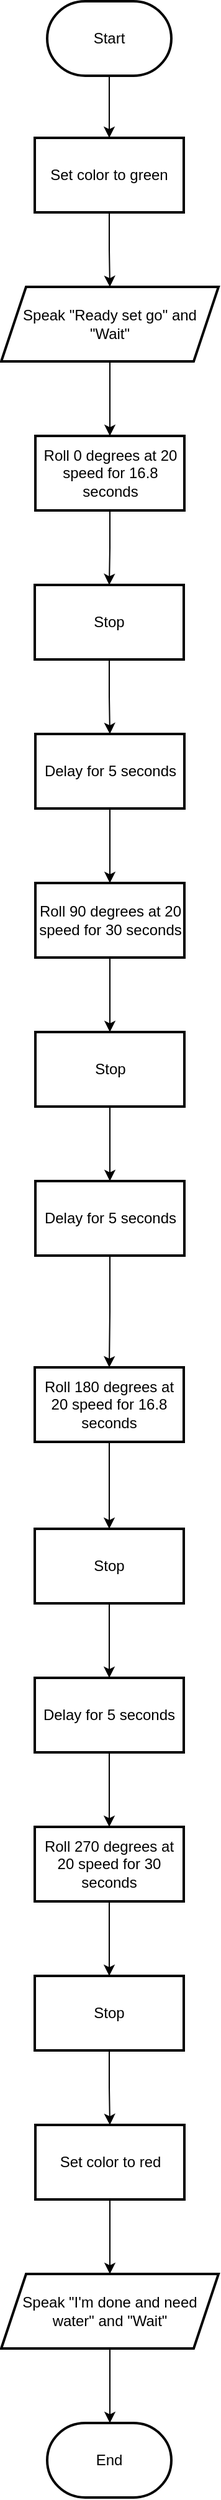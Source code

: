 <mxfile version="21.0.8" type="device"><diagram id="fmjMVY7VgBpSumpqgDxa" name="Page-1"><mxGraphModel dx="1050" dy="573" grid="1" gridSize="10" guides="1" tooltips="1" connect="1" arrows="1" fold="1" page="1" pageScale="1" pageWidth="850" pageHeight="1100" math="0" shadow="0"><root><mxCell id="0"/><mxCell id="1" parent="0"/><mxCell id="s5jJyPrbs8trLdqrm2fD-3" value="" style="edgeStyle=orthogonalEdgeStyle;rounded=0;orthogonalLoop=1;jettySize=auto;html=1;" parent="1" source="s5jJyPrbs8trLdqrm2fD-1" target="s5jJyPrbs8trLdqrm2fD-2" edge="1"><mxGeometry relative="1" as="geometry"/></mxCell><mxCell id="s5jJyPrbs8trLdqrm2fD-1" value="Start" style="strokeWidth=2;html=1;shape=mxgraph.flowchart.terminator;whiteSpace=wrap;" parent="1" vertex="1"><mxGeometry x="375" y="10" width="100" height="60" as="geometry"/></mxCell><mxCell id="Abzy8yZ6vLWEBDjwO64O-2" value="" style="edgeStyle=orthogonalEdgeStyle;rounded=0;orthogonalLoop=1;jettySize=auto;html=1;" edge="1" parent="1" source="s5jJyPrbs8trLdqrm2fD-2" target="Abzy8yZ6vLWEBDjwO64O-1"><mxGeometry relative="1" as="geometry"/></mxCell><mxCell id="s5jJyPrbs8trLdqrm2fD-2" value="Set color to green" style="whiteSpace=wrap;html=1;strokeWidth=2;" parent="1" vertex="1"><mxGeometry x="365" y="120" width="120" height="60" as="geometry"/></mxCell><mxCell id="Abzy8yZ6vLWEBDjwO64O-4" value="" style="edgeStyle=orthogonalEdgeStyle;rounded=0;orthogonalLoop=1;jettySize=auto;html=1;" edge="1" parent="1" source="Abzy8yZ6vLWEBDjwO64O-1" target="Abzy8yZ6vLWEBDjwO64O-3"><mxGeometry relative="1" as="geometry"/></mxCell><mxCell id="Abzy8yZ6vLWEBDjwO64O-1" value="Speak &quot;Ready set go&quot; and &quot;Wait&quot;" style="shape=parallelogram;perimeter=parallelogramPerimeter;whiteSpace=wrap;html=1;fixedSize=1;strokeWidth=2;" vertex="1" parent="1"><mxGeometry x="338" y="240" width="175" height="60" as="geometry"/></mxCell><mxCell id="Abzy8yZ6vLWEBDjwO64O-6" value="" style="edgeStyle=orthogonalEdgeStyle;rounded=0;orthogonalLoop=1;jettySize=auto;html=1;" edge="1" parent="1" source="Abzy8yZ6vLWEBDjwO64O-3" target="Abzy8yZ6vLWEBDjwO64O-5"><mxGeometry relative="1" as="geometry"/></mxCell><mxCell id="Abzy8yZ6vLWEBDjwO64O-3" value="Roll 0 degrees at 20 speed for 16.8 seconds" style="whiteSpace=wrap;html=1;strokeWidth=2;" vertex="1" parent="1"><mxGeometry x="365.5" y="360" width="120" height="60" as="geometry"/></mxCell><mxCell id="Abzy8yZ6vLWEBDjwO64O-8" value="" style="edgeStyle=orthogonalEdgeStyle;rounded=0;orthogonalLoop=1;jettySize=auto;html=1;" edge="1" parent="1" source="Abzy8yZ6vLWEBDjwO64O-5" target="Abzy8yZ6vLWEBDjwO64O-7"><mxGeometry relative="1" as="geometry"/></mxCell><mxCell id="Abzy8yZ6vLWEBDjwO64O-5" value="Stop" style="whiteSpace=wrap;html=1;strokeWidth=2;" vertex="1" parent="1"><mxGeometry x="365" y="480" width="120" height="60" as="geometry"/></mxCell><mxCell id="Abzy8yZ6vLWEBDjwO64O-10" value="" style="edgeStyle=orthogonalEdgeStyle;rounded=0;orthogonalLoop=1;jettySize=auto;html=1;" edge="1" parent="1" source="Abzy8yZ6vLWEBDjwO64O-7" target="Abzy8yZ6vLWEBDjwO64O-9"><mxGeometry relative="1" as="geometry"/></mxCell><mxCell id="Abzy8yZ6vLWEBDjwO64O-7" value="Delay for 5 seconds" style="whiteSpace=wrap;html=1;strokeWidth=2;" vertex="1" parent="1"><mxGeometry x="365.5" y="600" width="120" height="60" as="geometry"/></mxCell><mxCell id="Abzy8yZ6vLWEBDjwO64O-12" value="" style="edgeStyle=orthogonalEdgeStyle;rounded=0;orthogonalLoop=1;jettySize=auto;html=1;" edge="1" parent="1" source="Abzy8yZ6vLWEBDjwO64O-9" target="Abzy8yZ6vLWEBDjwO64O-11"><mxGeometry relative="1" as="geometry"/></mxCell><mxCell id="Abzy8yZ6vLWEBDjwO64O-9" value="Roll 90 degrees at 20 speed for 30 seconds" style="whiteSpace=wrap;html=1;strokeWidth=2;" vertex="1" parent="1"><mxGeometry x="365.5" y="720" width="120" height="60" as="geometry"/></mxCell><mxCell id="Abzy8yZ6vLWEBDjwO64O-14" value="" style="edgeStyle=orthogonalEdgeStyle;rounded=0;orthogonalLoop=1;jettySize=auto;html=1;" edge="1" parent="1" source="Abzy8yZ6vLWEBDjwO64O-11" target="Abzy8yZ6vLWEBDjwO64O-13"><mxGeometry relative="1" as="geometry"/></mxCell><mxCell id="Abzy8yZ6vLWEBDjwO64O-11" value="Stop" style="whiteSpace=wrap;html=1;strokeWidth=2;" vertex="1" parent="1"><mxGeometry x="365.5" y="840" width="120" height="60" as="geometry"/></mxCell><mxCell id="Abzy8yZ6vLWEBDjwO64O-16" value="" style="edgeStyle=orthogonalEdgeStyle;rounded=0;orthogonalLoop=1;jettySize=auto;html=1;" edge="1" parent="1" source="Abzy8yZ6vLWEBDjwO64O-13" target="Abzy8yZ6vLWEBDjwO64O-15"><mxGeometry relative="1" as="geometry"/></mxCell><mxCell id="Abzy8yZ6vLWEBDjwO64O-13" value="Delay for 5 seconds" style="whiteSpace=wrap;html=1;strokeWidth=2;" vertex="1" parent="1"><mxGeometry x="365.5" y="960" width="120" height="60" as="geometry"/></mxCell><mxCell id="Abzy8yZ6vLWEBDjwO64O-18" value="" style="edgeStyle=orthogonalEdgeStyle;rounded=0;orthogonalLoop=1;jettySize=auto;html=1;" edge="1" parent="1" source="Abzy8yZ6vLWEBDjwO64O-15" target="Abzy8yZ6vLWEBDjwO64O-17"><mxGeometry relative="1" as="geometry"/></mxCell><mxCell id="Abzy8yZ6vLWEBDjwO64O-15" value="Roll 180 degrees at 20 speed for 16.8 seconds" style="whiteSpace=wrap;html=1;strokeWidth=2;" vertex="1" parent="1"><mxGeometry x="365" y="1110" width="120" height="60" as="geometry"/></mxCell><mxCell id="Abzy8yZ6vLWEBDjwO64O-20" value="" style="edgeStyle=orthogonalEdgeStyle;rounded=0;orthogonalLoop=1;jettySize=auto;html=1;" edge="1" parent="1" source="Abzy8yZ6vLWEBDjwO64O-17" target="Abzy8yZ6vLWEBDjwO64O-19"><mxGeometry relative="1" as="geometry"/></mxCell><mxCell id="Abzy8yZ6vLWEBDjwO64O-17" value="Stop" style="whiteSpace=wrap;html=1;strokeWidth=2;" vertex="1" parent="1"><mxGeometry x="365" y="1240" width="120" height="60" as="geometry"/></mxCell><mxCell id="Abzy8yZ6vLWEBDjwO64O-22" value="" style="edgeStyle=orthogonalEdgeStyle;rounded=0;orthogonalLoop=1;jettySize=auto;html=1;" edge="1" parent="1" source="Abzy8yZ6vLWEBDjwO64O-19" target="Abzy8yZ6vLWEBDjwO64O-21"><mxGeometry relative="1" as="geometry"/></mxCell><mxCell id="Abzy8yZ6vLWEBDjwO64O-19" value="Delay for 5 seconds" style="whiteSpace=wrap;html=1;strokeWidth=2;" vertex="1" parent="1"><mxGeometry x="365" y="1360" width="120" height="60" as="geometry"/></mxCell><mxCell id="Abzy8yZ6vLWEBDjwO64O-24" value="" style="edgeStyle=orthogonalEdgeStyle;rounded=0;orthogonalLoop=1;jettySize=auto;html=1;" edge="1" parent="1" source="Abzy8yZ6vLWEBDjwO64O-21" target="Abzy8yZ6vLWEBDjwO64O-23"><mxGeometry relative="1" as="geometry"/></mxCell><mxCell id="Abzy8yZ6vLWEBDjwO64O-21" value="Roll 270 degrees at 20 speed for 30 seconds" style="whiteSpace=wrap;html=1;strokeWidth=2;" vertex="1" parent="1"><mxGeometry x="365" y="1480" width="120" height="60" as="geometry"/></mxCell><mxCell id="Abzy8yZ6vLWEBDjwO64O-26" value="" style="edgeStyle=orthogonalEdgeStyle;rounded=0;orthogonalLoop=1;jettySize=auto;html=1;" edge="1" parent="1" source="Abzy8yZ6vLWEBDjwO64O-23" target="Abzy8yZ6vLWEBDjwO64O-25"><mxGeometry relative="1" as="geometry"/></mxCell><mxCell id="Abzy8yZ6vLWEBDjwO64O-23" value="Stop" style="whiteSpace=wrap;html=1;strokeWidth=2;" vertex="1" parent="1"><mxGeometry x="365" y="1600" width="120" height="60" as="geometry"/></mxCell><mxCell id="Abzy8yZ6vLWEBDjwO64O-28" value="" style="edgeStyle=orthogonalEdgeStyle;rounded=0;orthogonalLoop=1;jettySize=auto;html=1;" edge="1" parent="1" source="Abzy8yZ6vLWEBDjwO64O-25" target="Abzy8yZ6vLWEBDjwO64O-27"><mxGeometry relative="1" as="geometry"/></mxCell><mxCell id="Abzy8yZ6vLWEBDjwO64O-25" value="Set color to red" style="whiteSpace=wrap;html=1;strokeWidth=2;" vertex="1" parent="1"><mxGeometry x="365.5" y="1720" width="120" height="60" as="geometry"/></mxCell><mxCell id="Abzy8yZ6vLWEBDjwO64O-36" value="" style="edgeStyle=orthogonalEdgeStyle;rounded=0;orthogonalLoop=1;jettySize=auto;html=1;" edge="1" parent="1" source="Abzy8yZ6vLWEBDjwO64O-27"><mxGeometry relative="1" as="geometry"><mxPoint x="425.5" y="1960" as="targetPoint"/></mxGeometry></mxCell><mxCell id="Abzy8yZ6vLWEBDjwO64O-27" value="Speak &quot;I'm done and need water&quot; and &quot;Wait&quot;" style="shape=parallelogram;perimeter=parallelogramPerimeter;whiteSpace=wrap;html=1;fixedSize=1;strokeWidth=2;" vertex="1" parent="1"><mxGeometry x="338" y="1840" width="175" height="60" as="geometry"/></mxCell><mxCell id="Abzy8yZ6vLWEBDjwO64O-37" value="End" style="strokeWidth=2;html=1;shape=mxgraph.flowchart.terminator;whiteSpace=wrap;" vertex="1" parent="1"><mxGeometry x="375" y="1960" width="100" height="60" as="geometry"/></mxCell></root></mxGraphModel></diagram></mxfile>